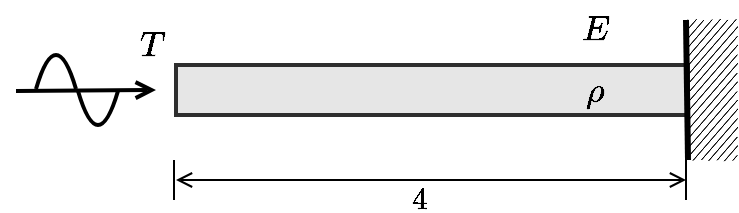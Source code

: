<mxfile version="26.1.1">
  <diagram name="第 1 页" id="2XPxEPD8QWiGUB0XQ1s3">
    <mxGraphModel dx="1687" dy="984" grid="1" gridSize="10" guides="1" tooltips="1" connect="1" arrows="1" fold="1" page="1" pageScale="1" pageWidth="827" pageHeight="1169" math="1" shadow="0">
      <root>
        <mxCell id="0" />
        <mxCell id="1" parent="0" />
        <mxCell id="Qad_1tFndwwfe0RVBsbW-1" value="&lt;font style=&quot;font-size: 15px;&quot;&gt;$$T$$&lt;/font&gt;" style="rounded=0;whiteSpace=wrap;html=1;strokeWidth=2;labelBorderColor=none;strokeColor=#2E2E2E;fillStyle=solid;fillColor=#E6E6E6;align=left;spacingLeft=-20;spacingBottom=44;" parent="1" vertex="1">
          <mxGeometry x="410" y="432.5" width="256" height="25" as="geometry" />
        </mxCell>
        <mxCell id="Qad_1tFndwwfe0RVBsbW-2" value="" style="rounded=0;whiteSpace=wrap;html=1;shadow=0;textShadow=0;labelBorderColor=none;fillStyle=hatch;noLabel=0;glass=0;fillColor=#000000;autosize=0;strokeWidth=1;strokeOpacity=0;perimeterSpacing=0;sketch=1;curveFitting=1;jiggle=0;hachureGap=3;fontSize=8;hachureAngle=-41;" parent="1" vertex="1">
          <mxGeometry x="666" y="410" width="24" height="70" as="geometry" />
        </mxCell>
        <mxCell id="Qad_1tFndwwfe0RVBsbW-4" value="&lt;span style=&quot;line-height: 10%;&quot;&gt;&lt;font style=&quot;line-height: 10%; font-size: 15px;&quot;&gt;$$4$$&lt;/font&gt;&lt;/span&gt;" style="endArrow=open;startArrow=open;html=1;rounded=0;fontSize=11;fontFamily=latex;spacingBottom=20;spacingLeft=0;labelBackgroundColor=none;startFill=0;endFill=0;" parent="1" edge="1">
          <mxGeometry x="-0.05" y="-19" width="50" height="50" relative="1" as="geometry">
            <mxPoint x="410" y="490" as="sourcePoint" />
            <mxPoint x="665" y="490" as="targetPoint" />
            <mxPoint as="offset" />
          </mxGeometry>
        </mxCell>
        <mxCell id="Qad_1tFndwwfe0RVBsbW-5" value="" style="endArrow=none;html=1;rounded=0;strokeWidth=3;exitX=0;exitY=1;exitDx=0;exitDy=0;" parent="1" edge="1" source="Qad_1tFndwwfe0RVBsbW-2">
          <mxGeometry width="50" height="50" relative="1" as="geometry">
            <mxPoint x="665" y="505" as="sourcePoint" />
            <mxPoint x="665" y="410" as="targetPoint" />
          </mxGeometry>
        </mxCell>
        <mxCell id="Qad_1tFndwwfe0RVBsbW-7" value="" style="endArrow=none;html=1;rounded=0;strokeWidth=1;" parent="1" edge="1">
          <mxGeometry width="50" height="50" relative="1" as="geometry">
            <mxPoint x="409" y="500" as="sourcePoint" />
            <mxPoint x="409" y="480" as="targetPoint" />
          </mxGeometry>
        </mxCell>
        <mxCell id="Qad_1tFndwwfe0RVBsbW-8" value="&lt;font style=&quot;font-size: 15px;&quot;&gt;$$\rho$$&lt;/font&gt;" style="text;strokeColor=none;align=center;fillColor=none;html=1;verticalAlign=middle;whiteSpace=wrap;rounded=0;" parent="1" vertex="1">
          <mxGeometry x="590" y="430" width="60" height="30" as="geometry" />
        </mxCell>
        <mxCell id="Qad_1tFndwwfe0RVBsbW-9" value="&lt;font style=&quot;font-size: 15px;&quot;&gt;$$E$$&lt;/font&gt;" style="text;strokeColor=none;align=center;fillColor=none;html=1;verticalAlign=middle;whiteSpace=wrap;rounded=0;" parent="1" vertex="1">
          <mxGeometry x="590" y="400" width="60" height="30" as="geometry" />
        </mxCell>
        <mxCell id="ifO19uMCZ7ecpQ4BiAp2-4" value="" style="endArrow=open;html=1;rounded=0;strokeWidth=2;endFill=0;" parent="1" edge="1">
          <mxGeometry width="50" height="50" relative="1" as="geometry">
            <mxPoint x="330" y="445.5" as="sourcePoint" />
            <mxPoint x="400" y="445" as="targetPoint" />
          </mxGeometry>
        </mxCell>
        <mxCell id="ifO19uMCZ7ecpQ4BiAp2-12" value="" style="endArrow=none;html=1;rounded=0;strokeWidth=2;curved=1;" parent="1" edge="1">
          <mxGeometry width="50" height="50" relative="1" as="geometry">
            <mxPoint x="340" y="444.5" as="sourcePoint" />
            <mxPoint x="360" y="444.5" as="targetPoint" />
            <Array as="points">
              <mxPoint x="350" y="410.5" />
            </Array>
          </mxGeometry>
        </mxCell>
        <mxCell id="ifO19uMCZ7ecpQ4BiAp2-13" value="" style="endArrow=none;html=1;rounded=0;strokeWidth=2;curved=1;" parent="1" edge="1">
          <mxGeometry width="50" height="50" relative="1" as="geometry">
            <mxPoint x="361" y="445.5" as="sourcePoint" />
            <mxPoint x="381" y="445.5" as="targetPoint" />
            <Array as="points">
              <mxPoint x="371" y="479.5" />
            </Array>
          </mxGeometry>
        </mxCell>
        <mxCell id="2r0QC9sDHty9wz3O-EIP-1" value="" style="endArrow=none;html=1;rounded=0;strokeWidth=1;" edge="1" parent="1">
          <mxGeometry width="50" height="50" relative="1" as="geometry">
            <mxPoint x="665" y="500" as="sourcePoint" />
            <mxPoint x="665" y="480" as="targetPoint" />
          </mxGeometry>
        </mxCell>
      </root>
    </mxGraphModel>
  </diagram>
</mxfile>
